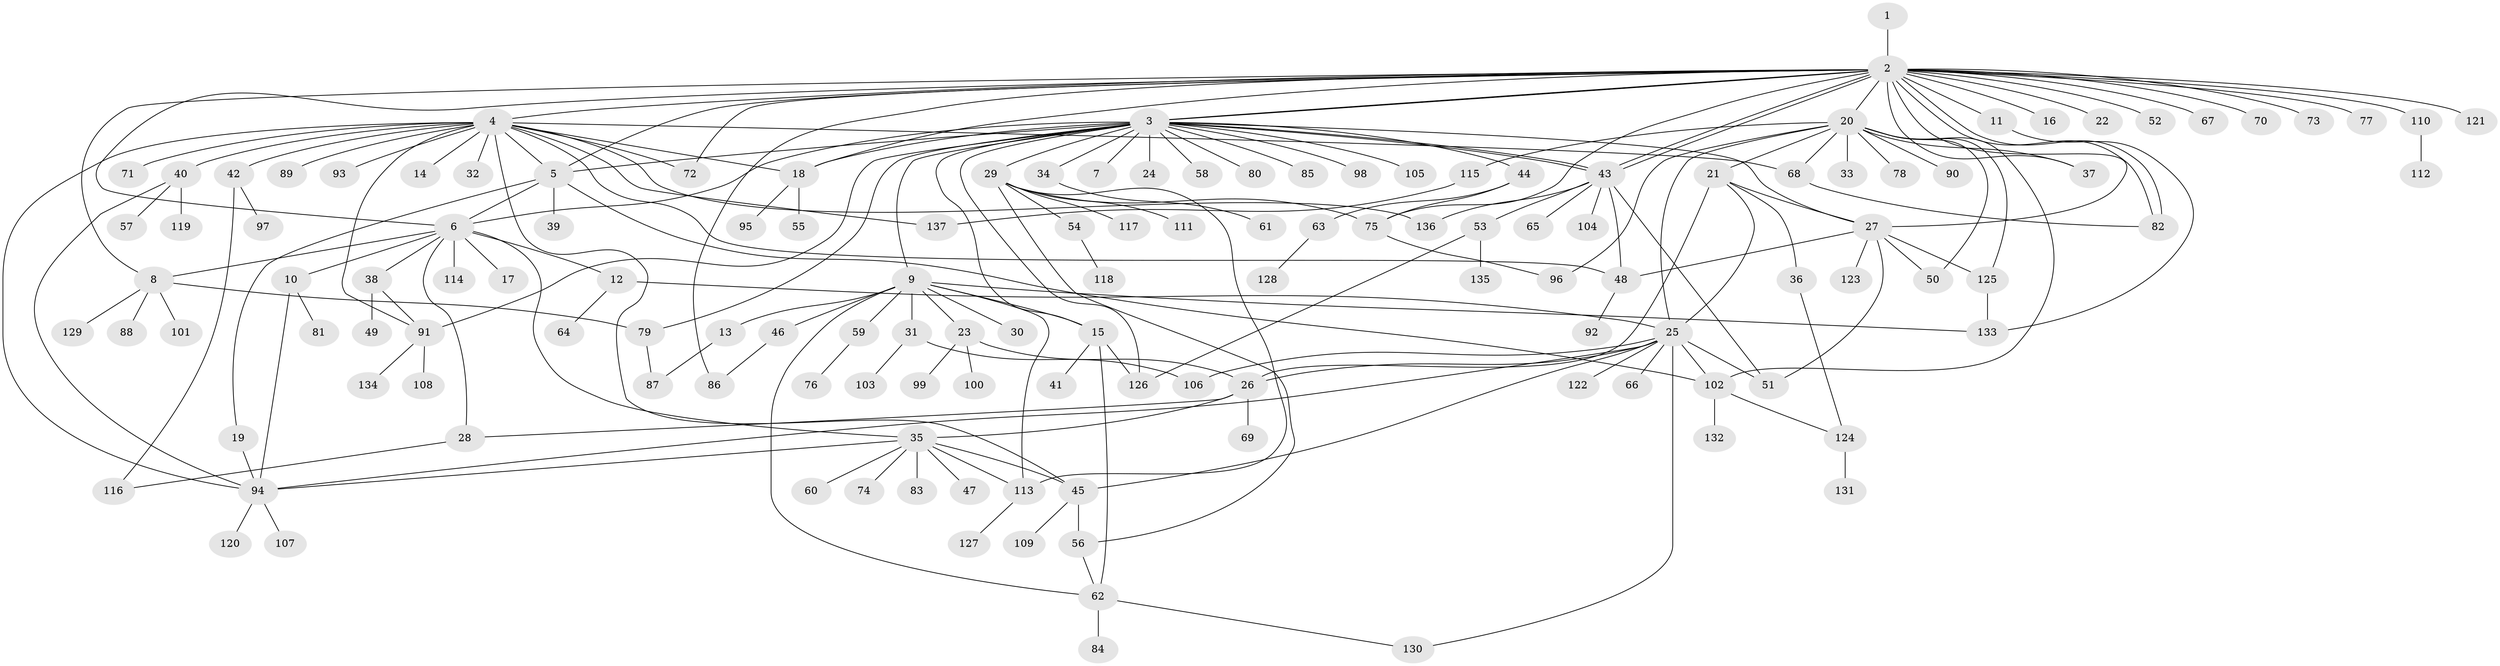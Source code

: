 // Generated by graph-tools (version 1.1) at 2025/01/03/09/25 03:01:56]
// undirected, 137 vertices, 199 edges
graph export_dot {
graph [start="1"]
  node [color=gray90,style=filled];
  1;
  2;
  3;
  4;
  5;
  6;
  7;
  8;
  9;
  10;
  11;
  12;
  13;
  14;
  15;
  16;
  17;
  18;
  19;
  20;
  21;
  22;
  23;
  24;
  25;
  26;
  27;
  28;
  29;
  30;
  31;
  32;
  33;
  34;
  35;
  36;
  37;
  38;
  39;
  40;
  41;
  42;
  43;
  44;
  45;
  46;
  47;
  48;
  49;
  50;
  51;
  52;
  53;
  54;
  55;
  56;
  57;
  58;
  59;
  60;
  61;
  62;
  63;
  64;
  65;
  66;
  67;
  68;
  69;
  70;
  71;
  72;
  73;
  74;
  75;
  76;
  77;
  78;
  79;
  80;
  81;
  82;
  83;
  84;
  85;
  86;
  87;
  88;
  89;
  90;
  91;
  92;
  93;
  94;
  95;
  96;
  97;
  98;
  99;
  100;
  101;
  102;
  103;
  104;
  105;
  106;
  107;
  108;
  109;
  110;
  111;
  112;
  113;
  114;
  115;
  116;
  117;
  118;
  119;
  120;
  121;
  122;
  123;
  124;
  125;
  126;
  127;
  128;
  129;
  130;
  131;
  132;
  133;
  134;
  135;
  136;
  137;
  1 -- 2;
  2 -- 3;
  2 -- 3;
  2 -- 4;
  2 -- 5;
  2 -- 6;
  2 -- 8;
  2 -- 11;
  2 -- 16;
  2 -- 18;
  2 -- 20;
  2 -- 22;
  2 -- 27;
  2 -- 37;
  2 -- 43;
  2 -- 43;
  2 -- 52;
  2 -- 67;
  2 -- 70;
  2 -- 72;
  2 -- 73;
  2 -- 75;
  2 -- 77;
  2 -- 82;
  2 -- 82;
  2 -- 86;
  2 -- 110;
  2 -- 121;
  3 -- 5;
  3 -- 6;
  3 -- 7;
  3 -- 9;
  3 -- 15;
  3 -- 18;
  3 -- 24;
  3 -- 27;
  3 -- 29;
  3 -- 34;
  3 -- 43;
  3 -- 43;
  3 -- 44;
  3 -- 58;
  3 -- 79;
  3 -- 80;
  3 -- 85;
  3 -- 91;
  3 -- 98;
  3 -- 105;
  3 -- 126;
  4 -- 5;
  4 -- 14;
  4 -- 18;
  4 -- 32;
  4 -- 40;
  4 -- 42;
  4 -- 45;
  4 -- 48;
  4 -- 68;
  4 -- 71;
  4 -- 72;
  4 -- 89;
  4 -- 91;
  4 -- 93;
  4 -- 94;
  4 -- 136;
  4 -- 137;
  5 -- 6;
  5 -- 19;
  5 -- 39;
  5 -- 102;
  6 -- 8;
  6 -- 10;
  6 -- 12;
  6 -- 17;
  6 -- 28;
  6 -- 35;
  6 -- 38;
  6 -- 114;
  8 -- 79;
  8 -- 88;
  8 -- 101;
  8 -- 129;
  9 -- 13;
  9 -- 15;
  9 -- 23;
  9 -- 30;
  9 -- 31;
  9 -- 46;
  9 -- 59;
  9 -- 62;
  9 -- 113;
  9 -- 133;
  10 -- 81;
  10 -- 94;
  11 -- 133;
  12 -- 25;
  12 -- 64;
  13 -- 87;
  15 -- 41;
  15 -- 62;
  15 -- 126;
  18 -- 55;
  18 -- 95;
  19 -- 94;
  20 -- 21;
  20 -- 25;
  20 -- 33;
  20 -- 37;
  20 -- 50;
  20 -- 68;
  20 -- 78;
  20 -- 90;
  20 -- 96;
  20 -- 102;
  20 -- 115;
  20 -- 125;
  21 -- 25;
  21 -- 26;
  21 -- 27;
  21 -- 36;
  23 -- 26;
  23 -- 99;
  23 -- 100;
  25 -- 26;
  25 -- 45;
  25 -- 51;
  25 -- 66;
  25 -- 94;
  25 -- 102;
  25 -- 106;
  25 -- 122;
  25 -- 130;
  26 -- 28;
  26 -- 35;
  26 -- 69;
  27 -- 48;
  27 -- 50;
  27 -- 51;
  27 -- 123;
  27 -- 125;
  28 -- 116;
  29 -- 54;
  29 -- 56;
  29 -- 75;
  29 -- 111;
  29 -- 113;
  29 -- 117;
  31 -- 103;
  31 -- 106;
  34 -- 61;
  35 -- 45;
  35 -- 47;
  35 -- 60;
  35 -- 74;
  35 -- 83;
  35 -- 94;
  35 -- 113;
  36 -- 124;
  38 -- 49;
  38 -- 91;
  40 -- 57;
  40 -- 94;
  40 -- 119;
  42 -- 97;
  42 -- 116;
  43 -- 48;
  43 -- 51;
  43 -- 53;
  43 -- 65;
  43 -- 104;
  43 -- 136;
  44 -- 63;
  44 -- 75;
  45 -- 56;
  45 -- 109;
  46 -- 86;
  48 -- 92;
  53 -- 126;
  53 -- 135;
  54 -- 118;
  56 -- 62;
  59 -- 76;
  62 -- 84;
  62 -- 130;
  63 -- 128;
  68 -- 82;
  75 -- 96;
  79 -- 87;
  91 -- 108;
  91 -- 134;
  94 -- 107;
  94 -- 120;
  102 -- 124;
  102 -- 132;
  110 -- 112;
  113 -- 127;
  115 -- 137;
  124 -- 131;
  125 -- 133;
}
